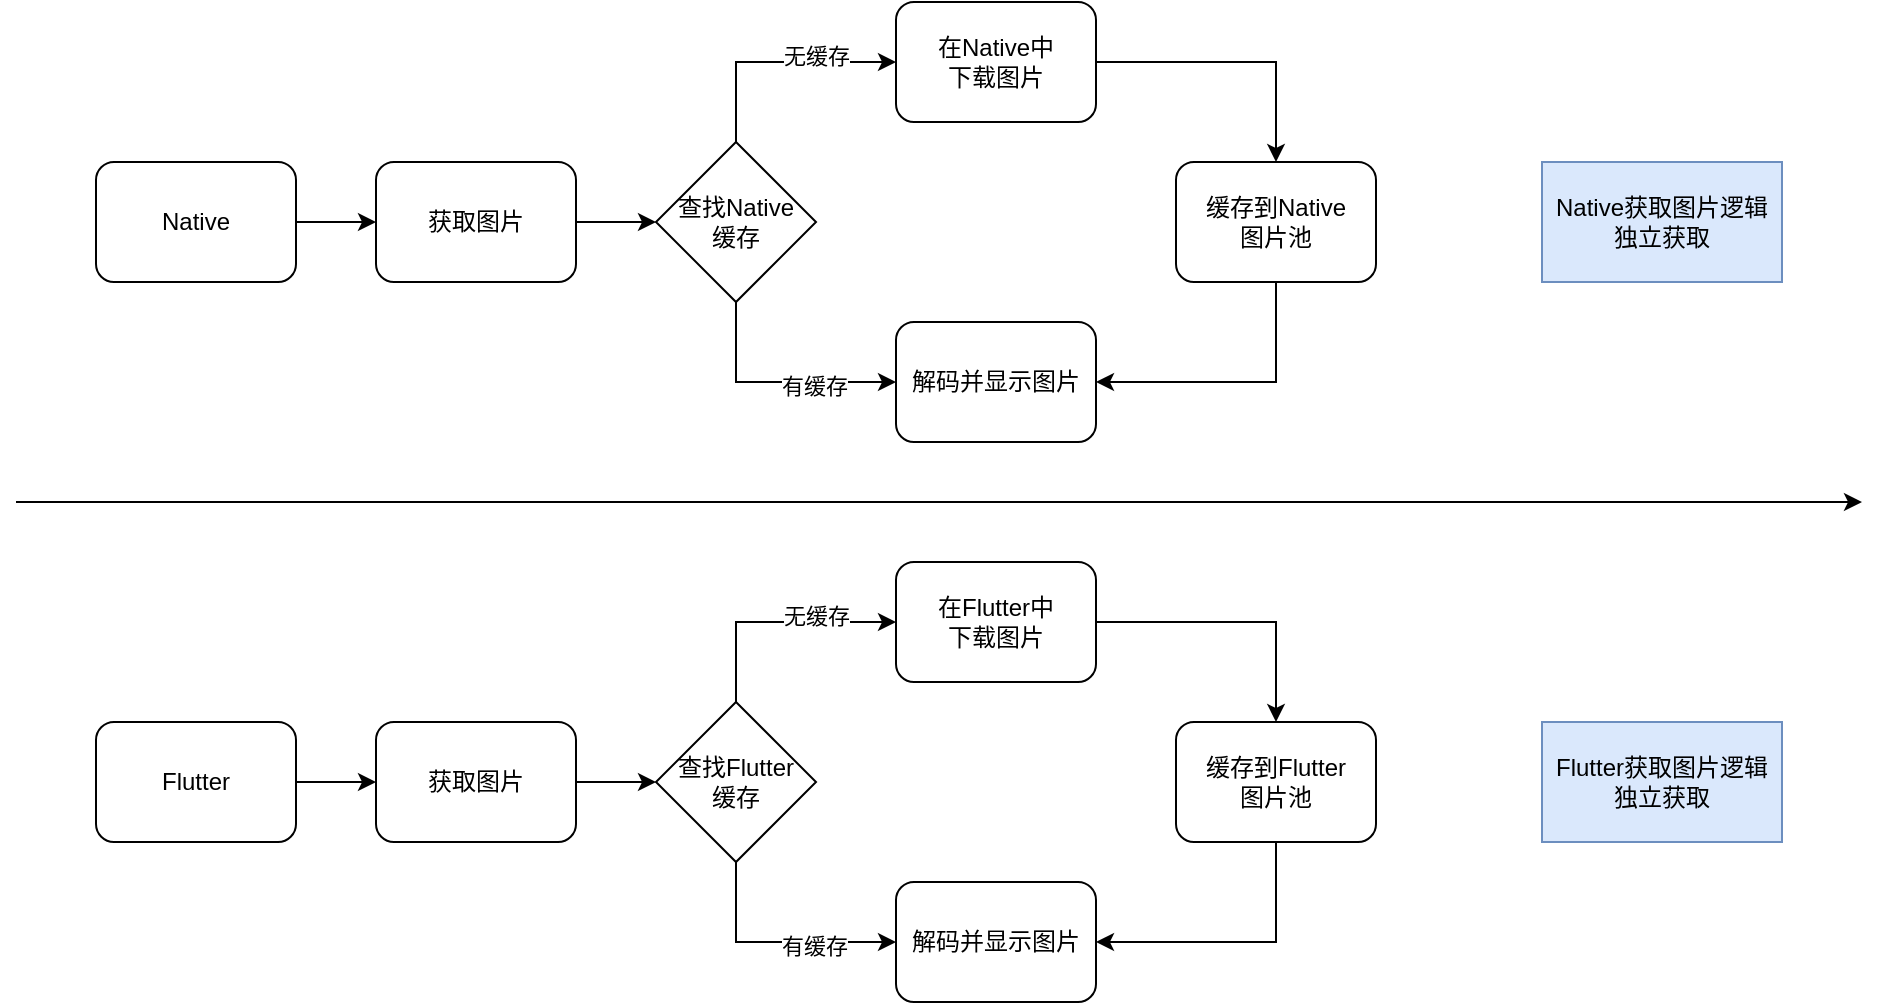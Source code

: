 <mxfile version="14.6.12" type="github">
  <diagram id="C5RBs43oDa-KdzZeNtuy" name="Page-1">
    <mxGraphModel dx="2253" dy="771" grid="1" gridSize="10" guides="1" tooltips="1" connect="1" arrows="1" fold="1" page="1" pageScale="1" pageWidth="827" pageHeight="1169" math="0" shadow="0">
      <root>
        <mxCell id="WIyWlLk6GJQsqaUBKTNV-0" />
        <mxCell id="WIyWlLk6GJQsqaUBKTNV-1" parent="WIyWlLk6GJQsqaUBKTNV-0" />
        <mxCell id="cxGSCQVcs1KOMOcaWvu9-14" value="" style="edgeStyle=orthogonalEdgeStyle;rounded=0;orthogonalLoop=1;jettySize=auto;html=1;" edge="1" parent="WIyWlLk6GJQsqaUBKTNV-1" source="cxGSCQVcs1KOMOcaWvu9-0" target="cxGSCQVcs1KOMOcaWvu9-4">
          <mxGeometry relative="1" as="geometry" />
        </mxCell>
        <mxCell id="cxGSCQVcs1KOMOcaWvu9-0" value="Native" style="rounded=1;whiteSpace=wrap;html=1;" vertex="1" parent="WIyWlLk6GJQsqaUBKTNV-1">
          <mxGeometry x="37" y="130" width="100" height="60" as="geometry" />
        </mxCell>
        <mxCell id="cxGSCQVcs1KOMOcaWvu9-15" value="" style="edgeStyle=orthogonalEdgeStyle;rounded=0;orthogonalLoop=1;jettySize=auto;html=1;" edge="1" parent="WIyWlLk6GJQsqaUBKTNV-1" source="cxGSCQVcs1KOMOcaWvu9-4">
          <mxGeometry relative="1" as="geometry">
            <mxPoint x="317" y="160" as="targetPoint" />
          </mxGeometry>
        </mxCell>
        <mxCell id="cxGSCQVcs1KOMOcaWvu9-4" value="获取图片" style="rounded=1;whiteSpace=wrap;html=1;" vertex="1" parent="WIyWlLk6GJQsqaUBKTNV-1">
          <mxGeometry x="177" y="130" width="100" height="60" as="geometry" />
        </mxCell>
        <mxCell id="cxGSCQVcs1KOMOcaWvu9-12" value="" style="edgeStyle=orthogonalEdgeStyle;rounded=0;orthogonalLoop=1;jettySize=auto;html=1;" edge="1" parent="WIyWlLk6GJQsqaUBKTNV-1" source="cxGSCQVcs1KOMOcaWvu9-6" target="cxGSCQVcs1KOMOcaWvu9-11">
          <mxGeometry relative="1" as="geometry">
            <Array as="points">
              <mxPoint x="627" y="80" />
            </Array>
          </mxGeometry>
        </mxCell>
        <mxCell id="cxGSCQVcs1KOMOcaWvu9-6" value="在Native中&lt;br&gt;下载图片" style="rounded=1;whiteSpace=wrap;html=1;" vertex="1" parent="WIyWlLk6GJQsqaUBKTNV-1">
          <mxGeometry x="437" y="50" width="100" height="60" as="geometry" />
        </mxCell>
        <mxCell id="cxGSCQVcs1KOMOcaWvu9-7" value="解码并显示图片" style="rounded=1;whiteSpace=wrap;html=1;" vertex="1" parent="WIyWlLk6GJQsqaUBKTNV-1">
          <mxGeometry x="437" y="210" width="100" height="60" as="geometry" />
        </mxCell>
        <mxCell id="cxGSCQVcs1KOMOcaWvu9-25" style="edgeStyle=orthogonalEdgeStyle;rounded=0;orthogonalLoop=1;jettySize=auto;html=1;entryX=1;entryY=0.5;entryDx=0;entryDy=0;" edge="1" parent="WIyWlLk6GJQsqaUBKTNV-1" source="cxGSCQVcs1KOMOcaWvu9-11" target="cxGSCQVcs1KOMOcaWvu9-7">
          <mxGeometry relative="1" as="geometry">
            <Array as="points">
              <mxPoint x="627" y="240" />
            </Array>
          </mxGeometry>
        </mxCell>
        <mxCell id="cxGSCQVcs1KOMOcaWvu9-11" value="缓存到Native&lt;br&gt;图片池" style="rounded=1;whiteSpace=wrap;html=1;" vertex="1" parent="WIyWlLk6GJQsqaUBKTNV-1">
          <mxGeometry x="577" y="130" width="100" height="60" as="geometry" />
        </mxCell>
        <mxCell id="cxGSCQVcs1KOMOcaWvu9-21" style="edgeStyle=orthogonalEdgeStyle;rounded=0;orthogonalLoop=1;jettySize=auto;html=1;entryX=0;entryY=0.5;entryDx=0;entryDy=0;" edge="1" parent="WIyWlLk6GJQsqaUBKTNV-1" source="cxGSCQVcs1KOMOcaWvu9-20" target="cxGSCQVcs1KOMOcaWvu9-7">
          <mxGeometry relative="1" as="geometry">
            <Array as="points">
              <mxPoint x="357" y="240" />
            </Array>
          </mxGeometry>
        </mxCell>
        <mxCell id="cxGSCQVcs1KOMOcaWvu9-22" value="有缓存" style="edgeLabel;html=1;align=center;verticalAlign=middle;resizable=0;points=[];" vertex="1" connectable="0" parent="cxGSCQVcs1KOMOcaWvu9-21">
          <mxGeometry x="0.317" y="-2" relative="1" as="geometry">
            <mxPoint as="offset" />
          </mxGeometry>
        </mxCell>
        <mxCell id="cxGSCQVcs1KOMOcaWvu9-23" style="edgeStyle=orthogonalEdgeStyle;rounded=0;orthogonalLoop=1;jettySize=auto;html=1;entryX=0;entryY=0.5;entryDx=0;entryDy=0;" edge="1" parent="WIyWlLk6GJQsqaUBKTNV-1" source="cxGSCQVcs1KOMOcaWvu9-20" target="cxGSCQVcs1KOMOcaWvu9-6">
          <mxGeometry relative="1" as="geometry">
            <Array as="points">
              <mxPoint x="357" y="80" />
            </Array>
          </mxGeometry>
        </mxCell>
        <mxCell id="cxGSCQVcs1KOMOcaWvu9-24" value="无缓存" style="edgeLabel;html=1;align=center;verticalAlign=middle;resizable=0;points=[];" vertex="1" connectable="0" parent="cxGSCQVcs1KOMOcaWvu9-23">
          <mxGeometry x="0.333" y="3" relative="1" as="geometry">
            <mxPoint as="offset" />
          </mxGeometry>
        </mxCell>
        <mxCell id="cxGSCQVcs1KOMOcaWvu9-20" value="查找Native&lt;br&gt;缓存" style="rhombus;whiteSpace=wrap;html=1;" vertex="1" parent="WIyWlLk6GJQsqaUBKTNV-1">
          <mxGeometry x="317" y="120" width="80" height="80" as="geometry" />
        </mxCell>
        <mxCell id="cxGSCQVcs1KOMOcaWvu9-27" value="" style="endArrow=classic;html=1;" edge="1" parent="WIyWlLk6GJQsqaUBKTNV-1">
          <mxGeometry width="50" height="50" relative="1" as="geometry">
            <mxPoint x="-3" y="300" as="sourcePoint" />
            <mxPoint x="920" y="300" as="targetPoint" />
          </mxGeometry>
        </mxCell>
        <mxCell id="cxGSCQVcs1KOMOcaWvu9-28" value="" style="edgeStyle=orthogonalEdgeStyle;rounded=0;orthogonalLoop=1;jettySize=auto;html=1;" edge="1" parent="WIyWlLk6GJQsqaUBKTNV-1" source="cxGSCQVcs1KOMOcaWvu9-29" target="cxGSCQVcs1KOMOcaWvu9-31">
          <mxGeometry relative="1" as="geometry" />
        </mxCell>
        <mxCell id="cxGSCQVcs1KOMOcaWvu9-29" value="Flutter" style="rounded=1;whiteSpace=wrap;html=1;" vertex="1" parent="WIyWlLk6GJQsqaUBKTNV-1">
          <mxGeometry x="37" y="410" width="100" height="60" as="geometry" />
        </mxCell>
        <mxCell id="cxGSCQVcs1KOMOcaWvu9-30" value="" style="edgeStyle=orthogonalEdgeStyle;rounded=0;orthogonalLoop=1;jettySize=auto;html=1;" edge="1" parent="WIyWlLk6GJQsqaUBKTNV-1" source="cxGSCQVcs1KOMOcaWvu9-31">
          <mxGeometry relative="1" as="geometry">
            <mxPoint x="317" y="440" as="targetPoint" />
          </mxGeometry>
        </mxCell>
        <mxCell id="cxGSCQVcs1KOMOcaWvu9-31" value="获取图片" style="rounded=1;whiteSpace=wrap;html=1;" vertex="1" parent="WIyWlLk6GJQsqaUBKTNV-1">
          <mxGeometry x="177" y="410" width="100" height="60" as="geometry" />
        </mxCell>
        <mxCell id="cxGSCQVcs1KOMOcaWvu9-32" value="" style="edgeStyle=orthogonalEdgeStyle;rounded=0;orthogonalLoop=1;jettySize=auto;html=1;" edge="1" parent="WIyWlLk6GJQsqaUBKTNV-1" source="cxGSCQVcs1KOMOcaWvu9-33" target="cxGSCQVcs1KOMOcaWvu9-36">
          <mxGeometry relative="1" as="geometry">
            <Array as="points">
              <mxPoint x="627" y="360" />
            </Array>
          </mxGeometry>
        </mxCell>
        <mxCell id="cxGSCQVcs1KOMOcaWvu9-33" value="在Flutter中&lt;br&gt;下载图片" style="rounded=1;whiteSpace=wrap;html=1;" vertex="1" parent="WIyWlLk6GJQsqaUBKTNV-1">
          <mxGeometry x="437" y="330" width="100" height="60" as="geometry" />
        </mxCell>
        <mxCell id="cxGSCQVcs1KOMOcaWvu9-34" value="解码并显示图片" style="rounded=1;whiteSpace=wrap;html=1;" vertex="1" parent="WIyWlLk6GJQsqaUBKTNV-1">
          <mxGeometry x="437" y="490" width="100" height="60" as="geometry" />
        </mxCell>
        <mxCell id="cxGSCQVcs1KOMOcaWvu9-35" style="edgeStyle=orthogonalEdgeStyle;rounded=0;orthogonalLoop=1;jettySize=auto;html=1;entryX=1;entryY=0.5;entryDx=0;entryDy=0;" edge="1" parent="WIyWlLk6GJQsqaUBKTNV-1" source="cxGSCQVcs1KOMOcaWvu9-36" target="cxGSCQVcs1KOMOcaWvu9-34">
          <mxGeometry relative="1" as="geometry">
            <Array as="points">
              <mxPoint x="627" y="520" />
            </Array>
          </mxGeometry>
        </mxCell>
        <mxCell id="cxGSCQVcs1KOMOcaWvu9-36" value="缓存到Flutter&lt;br&gt;图片池" style="rounded=1;whiteSpace=wrap;html=1;" vertex="1" parent="WIyWlLk6GJQsqaUBKTNV-1">
          <mxGeometry x="577" y="410" width="100" height="60" as="geometry" />
        </mxCell>
        <mxCell id="cxGSCQVcs1KOMOcaWvu9-37" style="edgeStyle=orthogonalEdgeStyle;rounded=0;orthogonalLoop=1;jettySize=auto;html=1;entryX=0;entryY=0.5;entryDx=0;entryDy=0;" edge="1" parent="WIyWlLk6GJQsqaUBKTNV-1" source="cxGSCQVcs1KOMOcaWvu9-41" target="cxGSCQVcs1KOMOcaWvu9-34">
          <mxGeometry relative="1" as="geometry">
            <Array as="points">
              <mxPoint x="357" y="520" />
            </Array>
          </mxGeometry>
        </mxCell>
        <mxCell id="cxGSCQVcs1KOMOcaWvu9-38" value="有缓存" style="edgeLabel;html=1;align=center;verticalAlign=middle;resizable=0;points=[];" vertex="1" connectable="0" parent="cxGSCQVcs1KOMOcaWvu9-37">
          <mxGeometry x="0.317" y="-2" relative="1" as="geometry">
            <mxPoint as="offset" />
          </mxGeometry>
        </mxCell>
        <mxCell id="cxGSCQVcs1KOMOcaWvu9-39" style="edgeStyle=orthogonalEdgeStyle;rounded=0;orthogonalLoop=1;jettySize=auto;html=1;entryX=0;entryY=0.5;entryDx=0;entryDy=0;" edge="1" parent="WIyWlLk6GJQsqaUBKTNV-1" source="cxGSCQVcs1KOMOcaWvu9-41" target="cxGSCQVcs1KOMOcaWvu9-33">
          <mxGeometry relative="1" as="geometry">
            <Array as="points">
              <mxPoint x="357" y="360" />
            </Array>
          </mxGeometry>
        </mxCell>
        <mxCell id="cxGSCQVcs1KOMOcaWvu9-40" value="无缓存" style="edgeLabel;html=1;align=center;verticalAlign=middle;resizable=0;points=[];" vertex="1" connectable="0" parent="cxGSCQVcs1KOMOcaWvu9-39">
          <mxGeometry x="0.333" y="3" relative="1" as="geometry">
            <mxPoint as="offset" />
          </mxGeometry>
        </mxCell>
        <mxCell id="cxGSCQVcs1KOMOcaWvu9-41" value="查找Flutter&lt;br&gt;缓存" style="rhombus;whiteSpace=wrap;html=1;" vertex="1" parent="WIyWlLk6GJQsqaUBKTNV-1">
          <mxGeometry x="317" y="400" width="80" height="80" as="geometry" />
        </mxCell>
        <mxCell id="cxGSCQVcs1KOMOcaWvu9-42" value="Native获取图片逻辑&lt;br&gt;独立获取" style="rounded=0;whiteSpace=wrap;html=1;fillColor=#dae8fc;strokeColor=#6c8ebf;" vertex="1" parent="WIyWlLk6GJQsqaUBKTNV-1">
          <mxGeometry x="760" y="130" width="120" height="60" as="geometry" />
        </mxCell>
        <mxCell id="cxGSCQVcs1KOMOcaWvu9-43" value="Flutter获取图片逻辑&lt;br&gt;独立获取" style="rounded=0;whiteSpace=wrap;html=1;fillColor=#dae8fc;strokeColor=#6c8ebf;" vertex="1" parent="WIyWlLk6GJQsqaUBKTNV-1">
          <mxGeometry x="760" y="410" width="120" height="60" as="geometry" />
        </mxCell>
      </root>
    </mxGraphModel>
  </diagram>
</mxfile>
